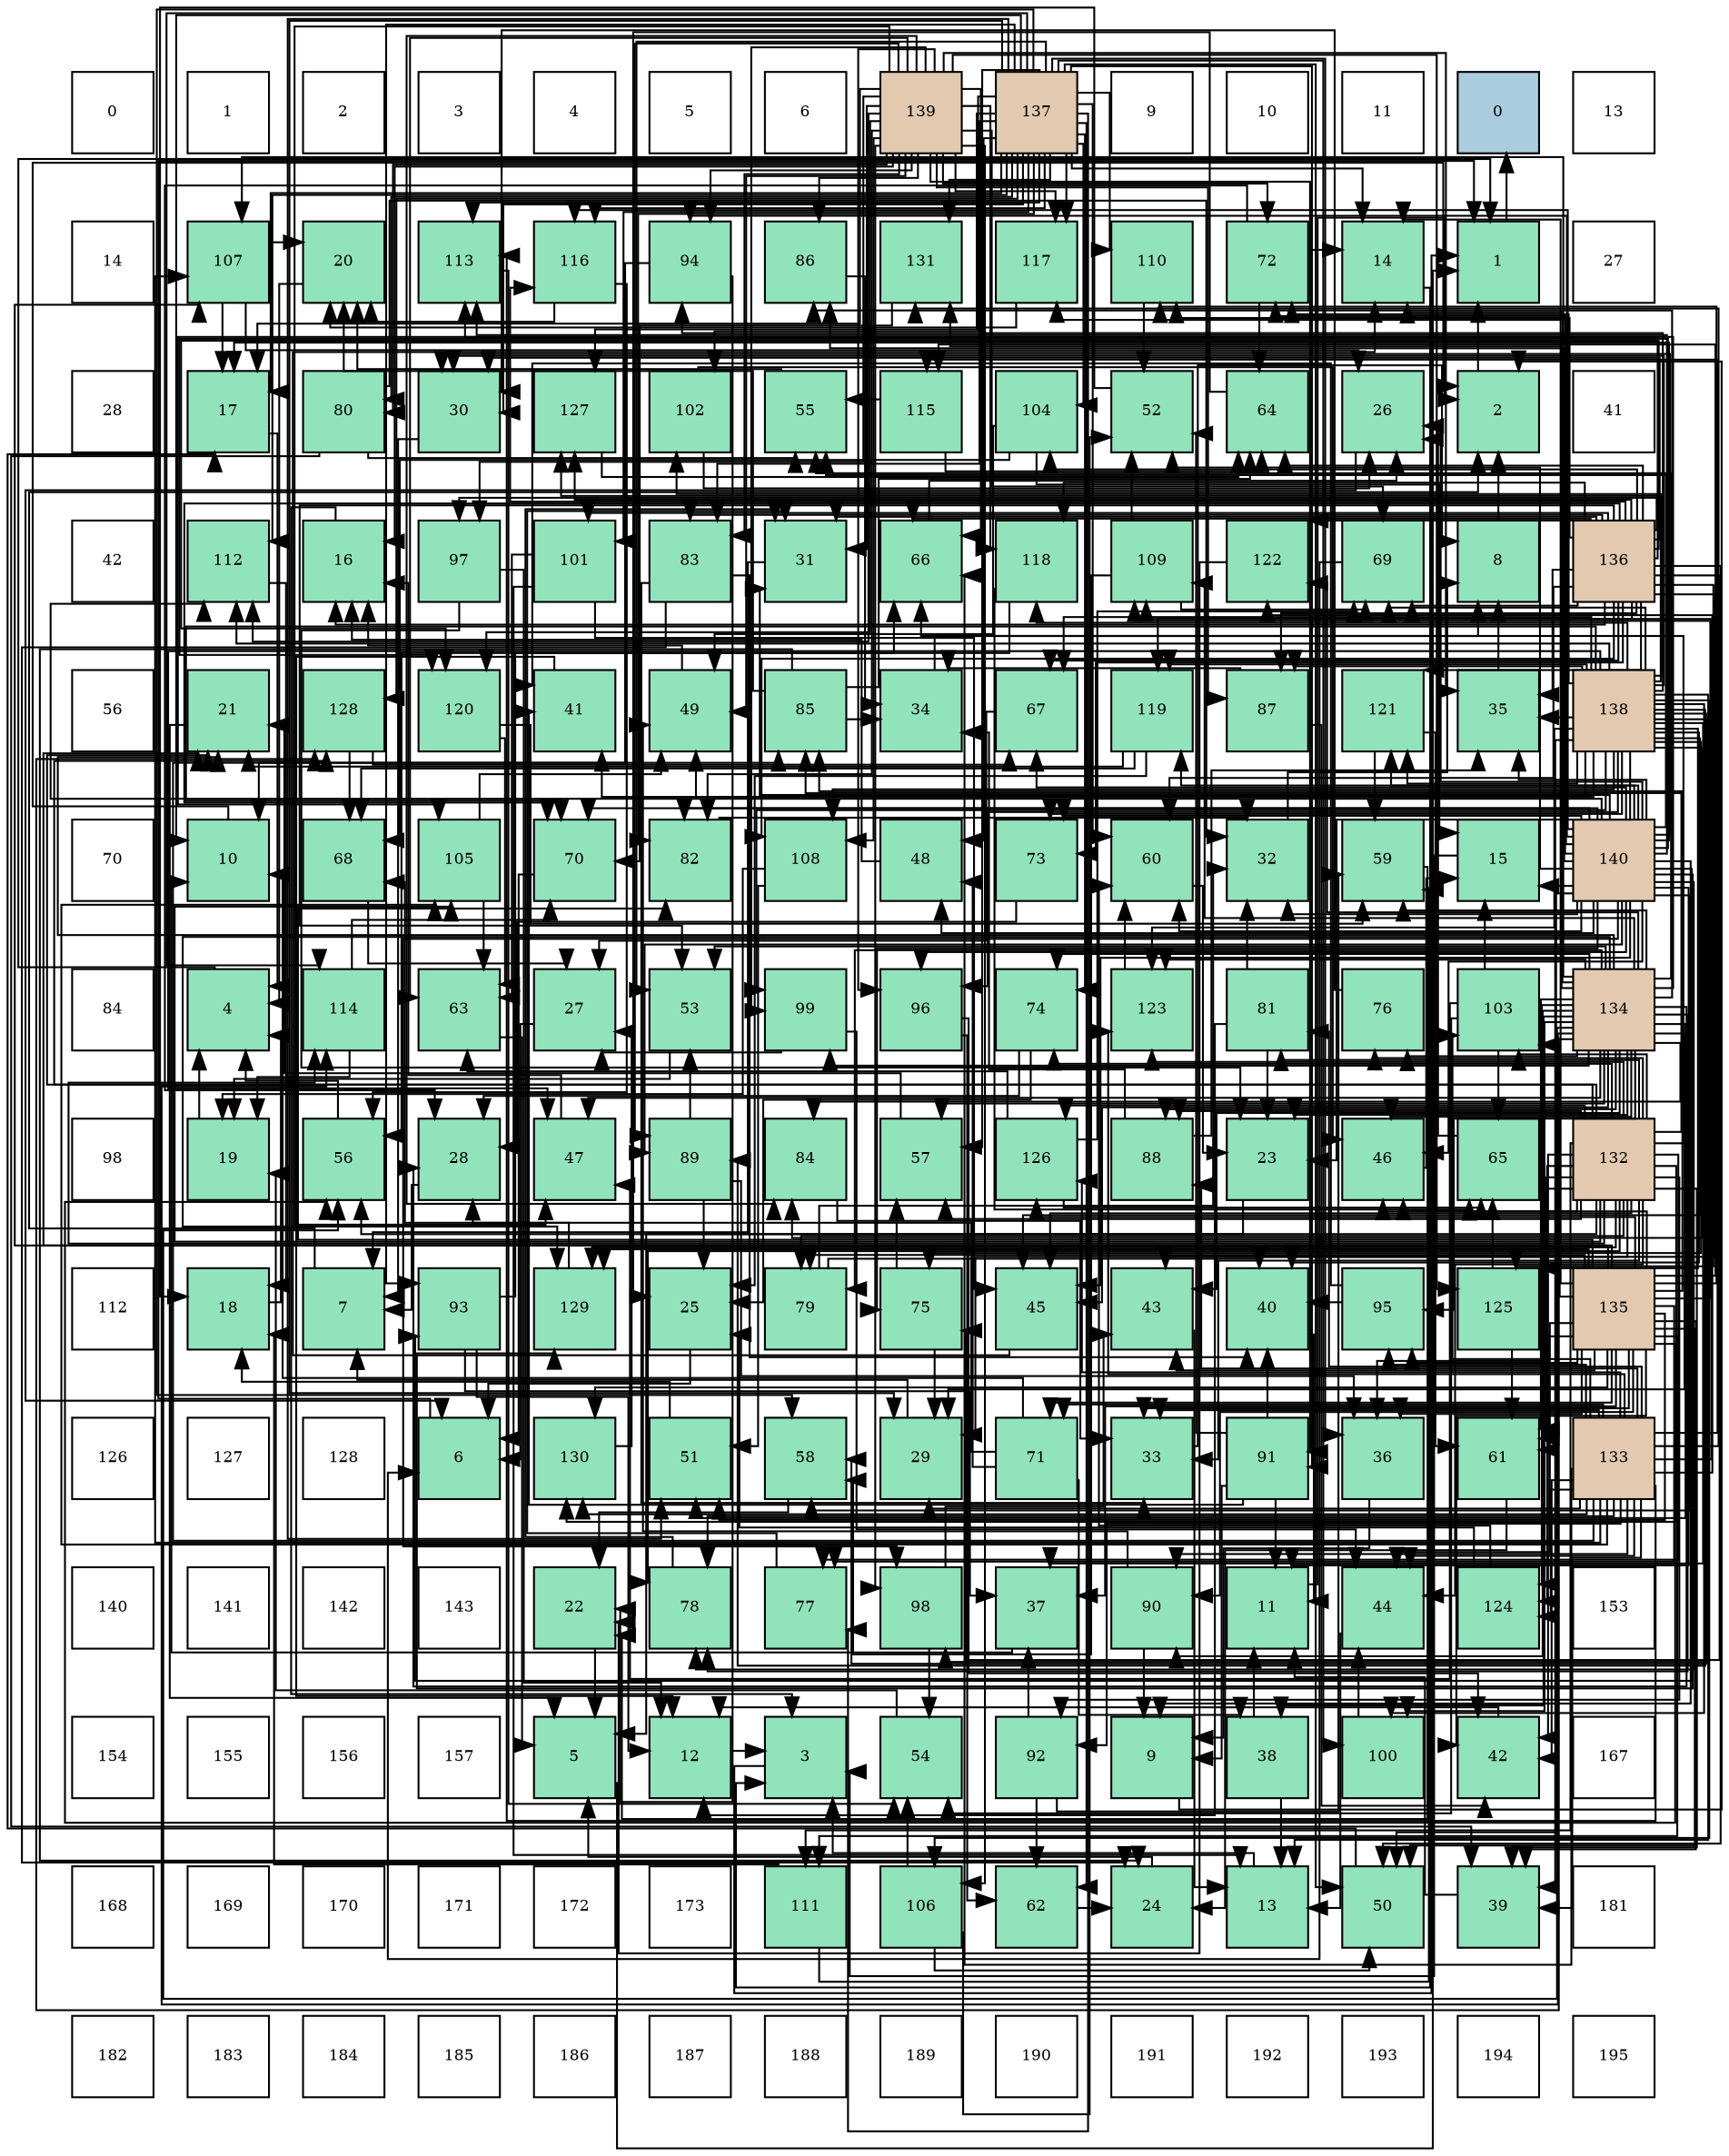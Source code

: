 digraph layout{
 rankdir=TB;
 splines=ortho;
 node [style=filled shape=square fixedsize=true width=0.6];
0[label="0", fontsize=8, fillcolor="#ffffff"];
1[label="1", fontsize=8, fillcolor="#ffffff"];
2[label="2", fontsize=8, fillcolor="#ffffff"];
3[label="3", fontsize=8, fillcolor="#ffffff"];
4[label="4", fontsize=8, fillcolor="#ffffff"];
5[label="5", fontsize=8, fillcolor="#ffffff"];
6[label="6", fontsize=8, fillcolor="#ffffff"];
7[label="139", fontsize=8, fillcolor="#e3c9af"];
8[label="137", fontsize=8, fillcolor="#e3c9af"];
9[label="9", fontsize=8, fillcolor="#ffffff"];
10[label="10", fontsize=8, fillcolor="#ffffff"];
11[label="11", fontsize=8, fillcolor="#ffffff"];
12[label="0", fontsize=8, fillcolor="#a9ccde"];
13[label="13", fontsize=8, fillcolor="#ffffff"];
14[label="14", fontsize=8, fillcolor="#ffffff"];
15[label="107", fontsize=8, fillcolor="#91e3bb"];
16[label="20", fontsize=8, fillcolor="#91e3bb"];
17[label="113", fontsize=8, fillcolor="#91e3bb"];
18[label="116", fontsize=8, fillcolor="#91e3bb"];
19[label="94", fontsize=8, fillcolor="#91e3bb"];
20[label="86", fontsize=8, fillcolor="#91e3bb"];
21[label="131", fontsize=8, fillcolor="#91e3bb"];
22[label="117", fontsize=8, fillcolor="#91e3bb"];
23[label="110", fontsize=8, fillcolor="#91e3bb"];
24[label="72", fontsize=8, fillcolor="#91e3bb"];
25[label="14", fontsize=8, fillcolor="#91e3bb"];
26[label="1", fontsize=8, fillcolor="#91e3bb"];
27[label="27", fontsize=8, fillcolor="#ffffff"];
28[label="28", fontsize=8, fillcolor="#ffffff"];
29[label="17", fontsize=8, fillcolor="#91e3bb"];
30[label="80", fontsize=8, fillcolor="#91e3bb"];
31[label="30", fontsize=8, fillcolor="#91e3bb"];
32[label="127", fontsize=8, fillcolor="#91e3bb"];
33[label="102", fontsize=8, fillcolor="#91e3bb"];
34[label="55", fontsize=8, fillcolor="#91e3bb"];
35[label="115", fontsize=8, fillcolor="#91e3bb"];
36[label="104", fontsize=8, fillcolor="#91e3bb"];
37[label="52", fontsize=8, fillcolor="#91e3bb"];
38[label="64", fontsize=8, fillcolor="#91e3bb"];
39[label="26", fontsize=8, fillcolor="#91e3bb"];
40[label="2", fontsize=8, fillcolor="#91e3bb"];
41[label="41", fontsize=8, fillcolor="#ffffff"];
42[label="42", fontsize=8, fillcolor="#ffffff"];
43[label="112", fontsize=8, fillcolor="#91e3bb"];
44[label="16", fontsize=8, fillcolor="#91e3bb"];
45[label="97", fontsize=8, fillcolor="#91e3bb"];
46[label="101", fontsize=8, fillcolor="#91e3bb"];
47[label="83", fontsize=8, fillcolor="#91e3bb"];
48[label="31", fontsize=8, fillcolor="#91e3bb"];
49[label="66", fontsize=8, fillcolor="#91e3bb"];
50[label="118", fontsize=8, fillcolor="#91e3bb"];
51[label="109", fontsize=8, fillcolor="#91e3bb"];
52[label="122", fontsize=8, fillcolor="#91e3bb"];
53[label="69", fontsize=8, fillcolor="#91e3bb"];
54[label="8", fontsize=8, fillcolor="#91e3bb"];
55[label="136", fontsize=8, fillcolor="#e3c9af"];
56[label="56", fontsize=8, fillcolor="#ffffff"];
57[label="21", fontsize=8, fillcolor="#91e3bb"];
58[label="128", fontsize=8, fillcolor="#91e3bb"];
59[label="120", fontsize=8, fillcolor="#91e3bb"];
60[label="41", fontsize=8, fillcolor="#91e3bb"];
61[label="49", fontsize=8, fillcolor="#91e3bb"];
62[label="85", fontsize=8, fillcolor="#91e3bb"];
63[label="34", fontsize=8, fillcolor="#91e3bb"];
64[label="67", fontsize=8, fillcolor="#91e3bb"];
65[label="119", fontsize=8, fillcolor="#91e3bb"];
66[label="87", fontsize=8, fillcolor="#91e3bb"];
67[label="121", fontsize=8, fillcolor="#91e3bb"];
68[label="35", fontsize=8, fillcolor="#91e3bb"];
69[label="138", fontsize=8, fillcolor="#e3c9af"];
70[label="70", fontsize=8, fillcolor="#ffffff"];
71[label="10", fontsize=8, fillcolor="#91e3bb"];
72[label="68", fontsize=8, fillcolor="#91e3bb"];
73[label="105", fontsize=8, fillcolor="#91e3bb"];
74[label="70", fontsize=8, fillcolor="#91e3bb"];
75[label="82", fontsize=8, fillcolor="#91e3bb"];
76[label="108", fontsize=8, fillcolor="#91e3bb"];
77[label="48", fontsize=8, fillcolor="#91e3bb"];
78[label="73", fontsize=8, fillcolor="#91e3bb"];
79[label="60", fontsize=8, fillcolor="#91e3bb"];
80[label="32", fontsize=8, fillcolor="#91e3bb"];
81[label="59", fontsize=8, fillcolor="#91e3bb"];
82[label="15", fontsize=8, fillcolor="#91e3bb"];
83[label="140", fontsize=8, fillcolor="#e3c9af"];
84[label="84", fontsize=8, fillcolor="#ffffff"];
85[label="4", fontsize=8, fillcolor="#91e3bb"];
86[label="114", fontsize=8, fillcolor="#91e3bb"];
87[label="63", fontsize=8, fillcolor="#91e3bb"];
88[label="27", fontsize=8, fillcolor="#91e3bb"];
89[label="53", fontsize=8, fillcolor="#91e3bb"];
90[label="99", fontsize=8, fillcolor="#91e3bb"];
91[label="96", fontsize=8, fillcolor="#91e3bb"];
92[label="74", fontsize=8, fillcolor="#91e3bb"];
93[label="123", fontsize=8, fillcolor="#91e3bb"];
94[label="81", fontsize=8, fillcolor="#91e3bb"];
95[label="76", fontsize=8, fillcolor="#91e3bb"];
96[label="103", fontsize=8, fillcolor="#91e3bb"];
97[label="134", fontsize=8, fillcolor="#e3c9af"];
98[label="98", fontsize=8, fillcolor="#ffffff"];
99[label="19", fontsize=8, fillcolor="#91e3bb"];
100[label="56", fontsize=8, fillcolor="#91e3bb"];
101[label="28", fontsize=8, fillcolor="#91e3bb"];
102[label="47", fontsize=8, fillcolor="#91e3bb"];
103[label="89", fontsize=8, fillcolor="#91e3bb"];
104[label="84", fontsize=8, fillcolor="#91e3bb"];
105[label="57", fontsize=8, fillcolor="#91e3bb"];
106[label="126", fontsize=8, fillcolor="#91e3bb"];
107[label="88", fontsize=8, fillcolor="#91e3bb"];
108[label="23", fontsize=8, fillcolor="#91e3bb"];
109[label="46", fontsize=8, fillcolor="#91e3bb"];
110[label="65", fontsize=8, fillcolor="#91e3bb"];
111[label="132", fontsize=8, fillcolor="#e3c9af"];
112[label="112", fontsize=8, fillcolor="#ffffff"];
113[label="18", fontsize=8, fillcolor="#91e3bb"];
114[label="7", fontsize=8, fillcolor="#91e3bb"];
115[label="93", fontsize=8, fillcolor="#91e3bb"];
116[label="129", fontsize=8, fillcolor="#91e3bb"];
117[label="25", fontsize=8, fillcolor="#91e3bb"];
118[label="79", fontsize=8, fillcolor="#91e3bb"];
119[label="75", fontsize=8, fillcolor="#91e3bb"];
120[label="45", fontsize=8, fillcolor="#91e3bb"];
121[label="43", fontsize=8, fillcolor="#91e3bb"];
122[label="40", fontsize=8, fillcolor="#91e3bb"];
123[label="95", fontsize=8, fillcolor="#91e3bb"];
124[label="125", fontsize=8, fillcolor="#91e3bb"];
125[label="135", fontsize=8, fillcolor="#e3c9af"];
126[label="126", fontsize=8, fillcolor="#ffffff"];
127[label="127", fontsize=8, fillcolor="#ffffff"];
128[label="128", fontsize=8, fillcolor="#ffffff"];
129[label="6", fontsize=8, fillcolor="#91e3bb"];
130[label="130", fontsize=8, fillcolor="#91e3bb"];
131[label="51", fontsize=8, fillcolor="#91e3bb"];
132[label="58", fontsize=8, fillcolor="#91e3bb"];
133[label="29", fontsize=8, fillcolor="#91e3bb"];
134[label="71", fontsize=8, fillcolor="#91e3bb"];
135[label="33", fontsize=8, fillcolor="#91e3bb"];
136[label="91", fontsize=8, fillcolor="#91e3bb"];
137[label="36", fontsize=8, fillcolor="#91e3bb"];
138[label="61", fontsize=8, fillcolor="#91e3bb"];
139[label="133", fontsize=8, fillcolor="#e3c9af"];
140[label="140", fontsize=8, fillcolor="#ffffff"];
141[label="141", fontsize=8, fillcolor="#ffffff"];
142[label="142", fontsize=8, fillcolor="#ffffff"];
143[label="143", fontsize=8, fillcolor="#ffffff"];
144[label="22", fontsize=8, fillcolor="#91e3bb"];
145[label="78", fontsize=8, fillcolor="#91e3bb"];
146[label="77", fontsize=8, fillcolor="#91e3bb"];
147[label="98", fontsize=8, fillcolor="#91e3bb"];
148[label="37", fontsize=8, fillcolor="#91e3bb"];
149[label="90", fontsize=8, fillcolor="#91e3bb"];
150[label="11", fontsize=8, fillcolor="#91e3bb"];
151[label="44", fontsize=8, fillcolor="#91e3bb"];
152[label="124", fontsize=8, fillcolor="#91e3bb"];
153[label="153", fontsize=8, fillcolor="#ffffff"];
154[label="154", fontsize=8, fillcolor="#ffffff"];
155[label="155", fontsize=8, fillcolor="#ffffff"];
156[label="156", fontsize=8, fillcolor="#ffffff"];
157[label="157", fontsize=8, fillcolor="#ffffff"];
158[label="5", fontsize=8, fillcolor="#91e3bb"];
159[label="12", fontsize=8, fillcolor="#91e3bb"];
160[label="3", fontsize=8, fillcolor="#91e3bb"];
161[label="54", fontsize=8, fillcolor="#91e3bb"];
162[label="92", fontsize=8, fillcolor="#91e3bb"];
163[label="9", fontsize=8, fillcolor="#91e3bb"];
164[label="38", fontsize=8, fillcolor="#91e3bb"];
165[label="100", fontsize=8, fillcolor="#91e3bb"];
166[label="42", fontsize=8, fillcolor="#91e3bb"];
167[label="167", fontsize=8, fillcolor="#ffffff"];
168[label="168", fontsize=8, fillcolor="#ffffff"];
169[label="169", fontsize=8, fillcolor="#ffffff"];
170[label="170", fontsize=8, fillcolor="#ffffff"];
171[label="171", fontsize=8, fillcolor="#ffffff"];
172[label="172", fontsize=8, fillcolor="#ffffff"];
173[label="173", fontsize=8, fillcolor="#ffffff"];
174[label="111", fontsize=8, fillcolor="#91e3bb"];
175[label="106", fontsize=8, fillcolor="#91e3bb"];
176[label="62", fontsize=8, fillcolor="#91e3bb"];
177[label="24", fontsize=8, fillcolor="#91e3bb"];
178[label="13", fontsize=8, fillcolor="#91e3bb"];
179[label="50", fontsize=8, fillcolor="#91e3bb"];
180[label="39", fontsize=8, fillcolor="#91e3bb"];
181[label="181", fontsize=8, fillcolor="#ffffff"];
182[label="182", fontsize=8, fillcolor="#ffffff"];
183[label="183", fontsize=8, fillcolor="#ffffff"];
184[label="184", fontsize=8, fillcolor="#ffffff"];
185[label="185", fontsize=8, fillcolor="#ffffff"];
186[label="186", fontsize=8, fillcolor="#ffffff"];
187[label="187", fontsize=8, fillcolor="#ffffff"];
188[label="188", fontsize=8, fillcolor="#ffffff"];
189[label="189", fontsize=8, fillcolor="#ffffff"];
190[label="190", fontsize=8, fillcolor="#ffffff"];
191[label="191", fontsize=8, fillcolor="#ffffff"];
192[label="192", fontsize=8, fillcolor="#ffffff"];
193[label="193", fontsize=8, fillcolor="#ffffff"];
194[label="194", fontsize=8, fillcolor="#ffffff"];
195[label="195", fontsize=8, fillcolor="#ffffff"];
edge [constraint=false, style=vis];26 -> 12;
40 -> 26;
160 -> 26;
85 -> 26;
158 -> 26;
129 -> 26;
114 -> 40;
54 -> 40;
163 -> 40;
71 -> 40;
150 -> 40;
159 -> 160;
178 -> 160;
25 -> 160;
82 -> 160;
44 -> 160;
29 -> 85;
113 -> 85;
99 -> 85;
16 -> 85;
57 -> 158;
144 -> 158;
108 -> 158;
177 -> 158;
117 -> 129;
39 -> 129;
88 -> 129;
101 -> 114;
133 -> 114;
31 -> 114;
48 -> 114;
80 -> 54;
135 -> 54;
63 -> 54;
68 -> 54;
137 -> 163;
148 -> 71;
164 -> 150;
164 -> 178;
180 -> 150;
122 -> 150;
60 -> 159;
166 -> 159;
121 -> 178;
151 -> 178;
120 -> 25;
109 -> 82;
102 -> 44;
77 -> 44;
61 -> 44;
179 -> 29;
131 -> 113;
37 -> 113;
89 -> 99;
161 -> 99;
34 -> 16;
100 -> 85;
105 -> 57;
132 -> 144;
81 -> 144;
79 -> 108;
138 -> 177;
176 -> 177;
87 -> 158;
38 -> 117;
110 -> 39;
49 -> 39;
64 -> 88;
72 -> 88;
53 -> 129;
74 -> 129;
134 -> 71;
134 -> 101;
134 -> 164;
134 -> 77;
24 -> 25;
24 -> 101;
24 -> 38;
78 -> 101;
92 -> 117;
92 -> 101;
119 -> 133;
119 -> 105;
95 -> 31;
146 -> 48;
145 -> 48;
118 -> 80;
118 -> 122;
30 -> 80;
30 -> 180;
30 -> 34;
94 -> 159;
94 -> 108;
94 -> 80;
75 -> 80;
47 -> 177;
47 -> 135;
47 -> 122;
104 -> 135;
62 -> 16;
62 -> 177;
62 -> 63;
62 -> 38;
20 -> 63;
66 -> 63;
66 -> 166;
107 -> 63;
107 -> 68;
103 -> 117;
103 -> 137;
103 -> 89;
149 -> 163;
149 -> 61;
136 -> 163;
136 -> 150;
136 -> 122;
136 -> 60;
136 -> 37;
162 -> 148;
162 -> 81;
162 -> 176;
115 -> 159;
115 -> 148;
115 -> 49;
19 -> 71;
19 -> 144;
123 -> 122;
123 -> 60;
91 -> 166;
91 -> 176;
45 -> 159;
45 -> 108;
147 -> 121;
147 -> 161;
90 -> 88;
90 -> 151;
165 -> 151;
46 -> 178;
46 -> 120;
46 -> 87;
33 -> 39;
33 -> 109;
96 -> 82;
96 -> 102;
96 -> 161;
96 -> 110;
36 -> 82;
36 -> 61;
36 -> 72;
73 -> 61;
73 -> 87;
175 -> 179;
175 -> 37;
175 -> 161;
15 -> 29;
15 -> 16;
15 -> 39;
76 -> 99;
76 -> 131;
51 -> 37;
51 -> 132;
51 -> 53;
23 -> 37;
174 -> 113;
174 -> 81;
43 -> 113;
17 -> 161;
86 -> 99;
86 -> 74;
35 -> 34;
35 -> 38;
18 -> 16;
18 -> 100;
22 -> 16;
50 -> 100;
50 -> 110;
65 -> 57;
65 -> 117;
65 -> 72;
59 -> 81;
59 -> 87;
67 -> 81;
67 -> 138;
52 -> 144;
93 -> 79;
152 -> 117;
152 -> 79;
124 -> 138;
124 -> 110;
106 -> 87;
106 -> 110;
106 -> 53;
32 -> 38;
58 -> 64;
58 -> 72;
116 -> 72;
130 -> 88;
21 -> 74;
111 -> 57;
111 -> 133;
111 -> 135;
111 -> 137;
111 -> 180;
111 -> 166;
111 -> 151;
111 -> 120;
111 -> 109;
111 -> 100;
111 -> 105;
111 -> 138;
111 -> 49;
111 -> 92;
111 -> 95;
111 -> 146;
111 -> 145;
111 -> 118;
111 -> 94;
111 -> 62;
111 -> 107;
111 -> 162;
111 -> 96;
111 -> 73;
111 -> 174;
111 -> 86;
111 -> 93;
111 -> 152;
111 -> 106;
111 -> 58;
111 -> 116;
111 -> 130;
139 -> 133;
139 -> 135;
139 -> 180;
139 -> 166;
139 -> 151;
139 -> 49;
139 -> 134;
139 -> 145;
139 -> 94;
139 -> 62;
139 -> 107;
139 -> 149;
139 -> 162;
139 -> 123;
139 -> 96;
139 -> 73;
139 -> 15;
139 -> 51;
139 -> 17;
139 -> 35;
139 -> 52;
139 -> 93;
139 -> 152;
139 -> 106;
139 -> 130;
139 -> 21;
97 -> 25;
97 -> 57;
97 -> 108;
97 -> 101;
97 -> 133;
97 -> 164;
97 -> 121;
97 -> 120;
97 -> 109;
97 -> 102;
97 -> 131;
97 -> 89;
97 -> 34;
97 -> 100;
97 -> 105;
97 -> 81;
97 -> 138;
97 -> 92;
97 -> 95;
97 -> 145;
97 -> 118;
97 -> 104;
97 -> 20;
97 -> 107;
97 -> 149;
97 -> 123;
97 -> 90;
97 -> 165;
97 -> 73;
97 -> 15;
97 -> 51;
97 -> 86;
97 -> 52;
97 -> 93;
97 -> 152;
97 -> 58;
97 -> 116;
97 -> 21;
125 -> 25;
125 -> 57;
125 -> 135;
125 -> 137;
125 -> 148;
125 -> 180;
125 -> 166;
125 -> 121;
125 -> 151;
125 -> 109;
125 -> 179;
125 -> 131;
125 -> 100;
125 -> 138;
125 -> 134;
125 -> 146;
125 -> 118;
125 -> 75;
125 -> 62;
125 -> 149;
125 -> 123;
125 -> 96;
125 -> 15;
125 -> 51;
125 -> 23;
125 -> 174;
125 -> 35;
125 -> 106;
125 -> 116;
125 -> 130;
55 -> 44;
55 -> 31;
55 -> 48;
55 -> 68;
55 -> 121;
55 -> 179;
55 -> 89;
55 -> 79;
55 -> 38;
55 -> 49;
55 -> 64;
55 -> 53;
55 -> 74;
55 -> 78;
55 -> 119;
55 -> 47;
55 -> 66;
55 -> 45;
55 -> 46;
55 -> 36;
55 -> 76;
55 -> 23;
55 -> 17;
55 -> 18;
55 -> 50;
55 -> 65;
55 -> 59;
55 -> 67;
55 -> 52;
55 -> 124;
55 -> 32;
8 -> 71;
8 -> 25;
8 -> 29;
8 -> 133;
8 -> 31;
8 -> 137;
8 -> 77;
8 -> 179;
8 -> 131;
8 -> 89;
8 -> 105;
8 -> 132;
8 -> 79;
8 -> 176;
8 -> 92;
8 -> 146;
8 -> 30;
8 -> 75;
8 -> 47;
8 -> 136;
8 -> 115;
8 -> 165;
8 -> 46;
8 -> 33;
8 -> 36;
8 -> 23;
8 -> 43;
8 -> 17;
8 -> 86;
8 -> 18;
8 -> 22;
8 -> 32;
8 -> 58;
8 -> 21;
69 -> 178;
69 -> 108;
69 -> 31;
69 -> 68;
69 -> 148;
69 -> 180;
69 -> 122;
69 -> 60;
69 -> 120;
69 -> 102;
69 -> 61;
69 -> 132;
69 -> 64;
69 -> 53;
69 -> 74;
69 -> 24;
69 -> 78;
69 -> 119;
69 -> 104;
69 -> 66;
69 -> 103;
69 -> 19;
69 -> 91;
69 -> 147;
69 -> 90;
69 -> 165;
69 -> 33;
69 -> 175;
69 -> 76;
69 -> 43;
69 -> 50;
69 -> 65;
69 -> 67;
69 -> 93;
69 -> 124;
69 -> 32;
7 -> 44;
7 -> 29;
7 -> 48;
7 -> 68;
7 -> 102;
7 -> 61;
7 -> 87;
7 -> 49;
7 -> 53;
7 -> 24;
7 -> 30;
7 -> 75;
7 -> 47;
7 -> 104;
7 -> 20;
7 -> 66;
7 -> 103;
7 -> 136;
7 -> 19;
7 -> 91;
7 -> 45;
7 -> 147;
7 -> 90;
7 -> 175;
7 -> 76;
7 -> 43;
7 -> 22;
7 -> 50;
7 -> 59;
7 -> 124;
83 -> 163;
83 -> 150;
83 -> 82;
83 -> 29;
83 -> 39;
83 -> 31;
83 -> 48;
83 -> 80;
83 -> 68;
83 -> 120;
83 -> 109;
83 -> 77;
83 -> 179;
83 -> 37;
83 -> 34;
83 -> 132;
83 -> 79;
83 -> 64;
83 -> 74;
83 -> 24;
83 -> 78;
83 -> 119;
83 -> 145;
83 -> 75;
83 -> 20;
83 -> 103;
83 -> 115;
83 -> 19;
83 -> 91;
83 -> 147;
83 -> 43;
83 -> 17;
83 -> 18;
83 -> 22;
83 -> 65;
83 -> 59;
83 -> 67;
83 -> 116;
edge [constraint=true, style=invis];
0 -> 14 -> 28 -> 42 -> 56 -> 70 -> 84 -> 98 -> 112 -> 126 -> 140 -> 154 -> 168 -> 182;
1 -> 15 -> 29 -> 43 -> 57 -> 71 -> 85 -> 99 -> 113 -> 127 -> 141 -> 155 -> 169 -> 183;
2 -> 16 -> 30 -> 44 -> 58 -> 72 -> 86 -> 100 -> 114 -> 128 -> 142 -> 156 -> 170 -> 184;
3 -> 17 -> 31 -> 45 -> 59 -> 73 -> 87 -> 101 -> 115 -> 129 -> 143 -> 157 -> 171 -> 185;
4 -> 18 -> 32 -> 46 -> 60 -> 74 -> 88 -> 102 -> 116 -> 130 -> 144 -> 158 -> 172 -> 186;
5 -> 19 -> 33 -> 47 -> 61 -> 75 -> 89 -> 103 -> 117 -> 131 -> 145 -> 159 -> 173 -> 187;
6 -> 20 -> 34 -> 48 -> 62 -> 76 -> 90 -> 104 -> 118 -> 132 -> 146 -> 160 -> 174 -> 188;
7 -> 21 -> 35 -> 49 -> 63 -> 77 -> 91 -> 105 -> 119 -> 133 -> 147 -> 161 -> 175 -> 189;
8 -> 22 -> 36 -> 50 -> 64 -> 78 -> 92 -> 106 -> 120 -> 134 -> 148 -> 162 -> 176 -> 190;
9 -> 23 -> 37 -> 51 -> 65 -> 79 -> 93 -> 107 -> 121 -> 135 -> 149 -> 163 -> 177 -> 191;
10 -> 24 -> 38 -> 52 -> 66 -> 80 -> 94 -> 108 -> 122 -> 136 -> 150 -> 164 -> 178 -> 192;
11 -> 25 -> 39 -> 53 -> 67 -> 81 -> 95 -> 109 -> 123 -> 137 -> 151 -> 165 -> 179 -> 193;
12 -> 26 -> 40 -> 54 -> 68 -> 82 -> 96 -> 110 -> 124 -> 138 -> 152 -> 166 -> 180 -> 194;
13 -> 27 -> 41 -> 55 -> 69 -> 83 -> 97 -> 111 -> 125 -> 139 -> 153 -> 167 -> 181 -> 195;
rank = same {0 -> 1 -> 2 -> 3 -> 4 -> 5 -> 6 -> 7 -> 8 -> 9 -> 10 -> 11 -> 12 -> 13};
rank = same {14 -> 15 -> 16 -> 17 -> 18 -> 19 -> 20 -> 21 -> 22 -> 23 -> 24 -> 25 -> 26 -> 27};
rank = same {28 -> 29 -> 30 -> 31 -> 32 -> 33 -> 34 -> 35 -> 36 -> 37 -> 38 -> 39 -> 40 -> 41};
rank = same {42 -> 43 -> 44 -> 45 -> 46 -> 47 -> 48 -> 49 -> 50 -> 51 -> 52 -> 53 -> 54 -> 55};
rank = same {56 -> 57 -> 58 -> 59 -> 60 -> 61 -> 62 -> 63 -> 64 -> 65 -> 66 -> 67 -> 68 -> 69};
rank = same {70 -> 71 -> 72 -> 73 -> 74 -> 75 -> 76 -> 77 -> 78 -> 79 -> 80 -> 81 -> 82 -> 83};
rank = same {84 -> 85 -> 86 -> 87 -> 88 -> 89 -> 90 -> 91 -> 92 -> 93 -> 94 -> 95 -> 96 -> 97};
rank = same {98 -> 99 -> 100 -> 101 -> 102 -> 103 -> 104 -> 105 -> 106 -> 107 -> 108 -> 109 -> 110 -> 111};
rank = same {112 -> 113 -> 114 -> 115 -> 116 -> 117 -> 118 -> 119 -> 120 -> 121 -> 122 -> 123 -> 124 -> 125};
rank = same {126 -> 127 -> 128 -> 129 -> 130 -> 131 -> 132 -> 133 -> 134 -> 135 -> 136 -> 137 -> 138 -> 139};
rank = same {140 -> 141 -> 142 -> 143 -> 144 -> 145 -> 146 -> 147 -> 148 -> 149 -> 150 -> 151 -> 152 -> 153};
rank = same {154 -> 155 -> 156 -> 157 -> 158 -> 159 -> 160 -> 161 -> 162 -> 163 -> 164 -> 165 -> 166 -> 167};
rank = same {168 -> 169 -> 170 -> 171 -> 172 -> 173 -> 174 -> 175 -> 176 -> 177 -> 178 -> 179 -> 180 -> 181};
rank = same {182 -> 183 -> 184 -> 185 -> 186 -> 187 -> 188 -> 189 -> 190 -> 191 -> 192 -> 193 -> 194 -> 195};
}